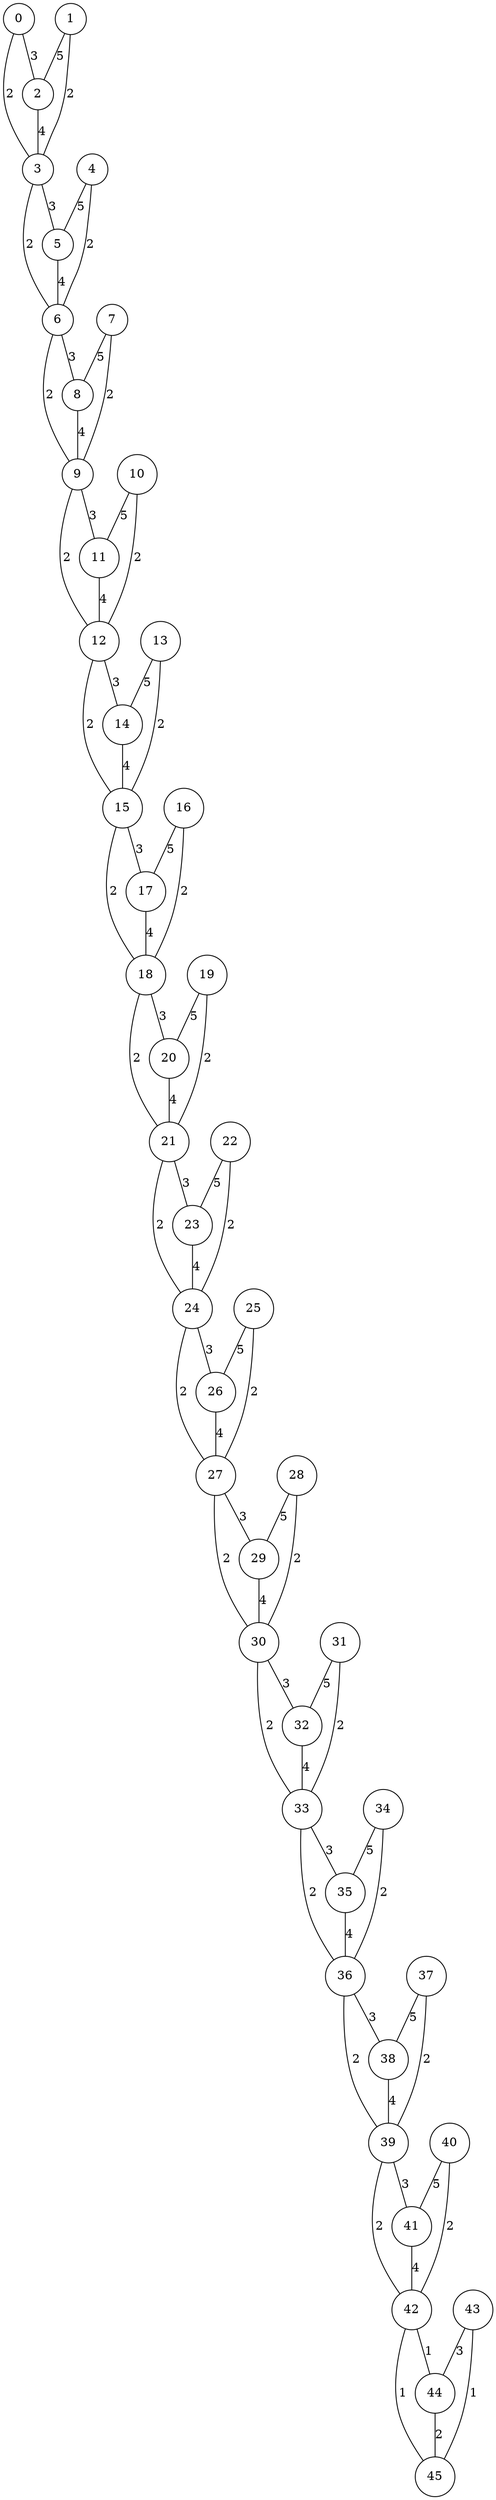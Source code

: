 graph qubit_interaction_graph {
    node [shape=circle];
    0 -- 2 [label=3];
    0 -- 3 [label=2];
    1 -- 2 [label=5];
    1 -- 3 [label=2];
    2 -- 3 [label=4];
    3 -- 5 [label=3];
    3 -- 6 [label=2];
    4 -- 5 [label=5];
    4 -- 6 [label=2];
    5 -- 6 [label=4];
    6 -- 8 [label=3];
    6 -- 9 [label=2];
    7 -- 8 [label=5];
    7 -- 9 [label=2];
    8 -- 9 [label=4];
    9 -- 11 [label=3];
    9 -- 12 [label=2];
    10 -- 11 [label=5];
    10 -- 12 [label=2];
    11 -- 12 [label=4];
    12 -- 14 [label=3];
    12 -- 15 [label=2];
    13 -- 14 [label=5];
    13 -- 15 [label=2];
    14 -- 15 [label=4];
    15 -- 17 [label=3];
    15 -- 18 [label=2];
    16 -- 17 [label=5];
    16 -- 18 [label=2];
    17 -- 18 [label=4];
    18 -- 20 [label=3];
    18 -- 21 [label=2];
    19 -- 20 [label=5];
    19 -- 21 [label=2];
    20 -- 21 [label=4];
    21 -- 23 [label=3];
    21 -- 24 [label=2];
    22 -- 23 [label=5];
    22 -- 24 [label=2];
    23 -- 24 [label=4];
    24 -- 26 [label=3];
    24 -- 27 [label=2];
    25 -- 26 [label=5];
    25 -- 27 [label=2];
    26 -- 27 [label=4];
    27 -- 29 [label=3];
    27 -- 30 [label=2];
    28 -- 29 [label=5];
    28 -- 30 [label=2];
    29 -- 30 [label=4];
    30 -- 32 [label=3];
    30 -- 33 [label=2];
    31 -- 32 [label=5];
    31 -- 33 [label=2];
    32 -- 33 [label=4];
    33 -- 35 [label=3];
    33 -- 36 [label=2];
    34 -- 35 [label=5];
    34 -- 36 [label=2];
    35 -- 36 [label=4];
    36 -- 38 [label=3];
    36 -- 39 [label=2];
    37 -- 38 [label=5];
    37 -- 39 [label=2];
    38 -- 39 [label=4];
    39 -- 41 [label=3];
    39 -- 42 [label=2];
    40 -- 41 [label=5];
    40 -- 42 [label=2];
    41 -- 42 [label=4];
    42 -- 44 [label=1];
    42 -- 45 [label=1];
    43 -- 44 [label=3];
    43 -- 45 [label=1];
    44 -- 45 [label=2];
}